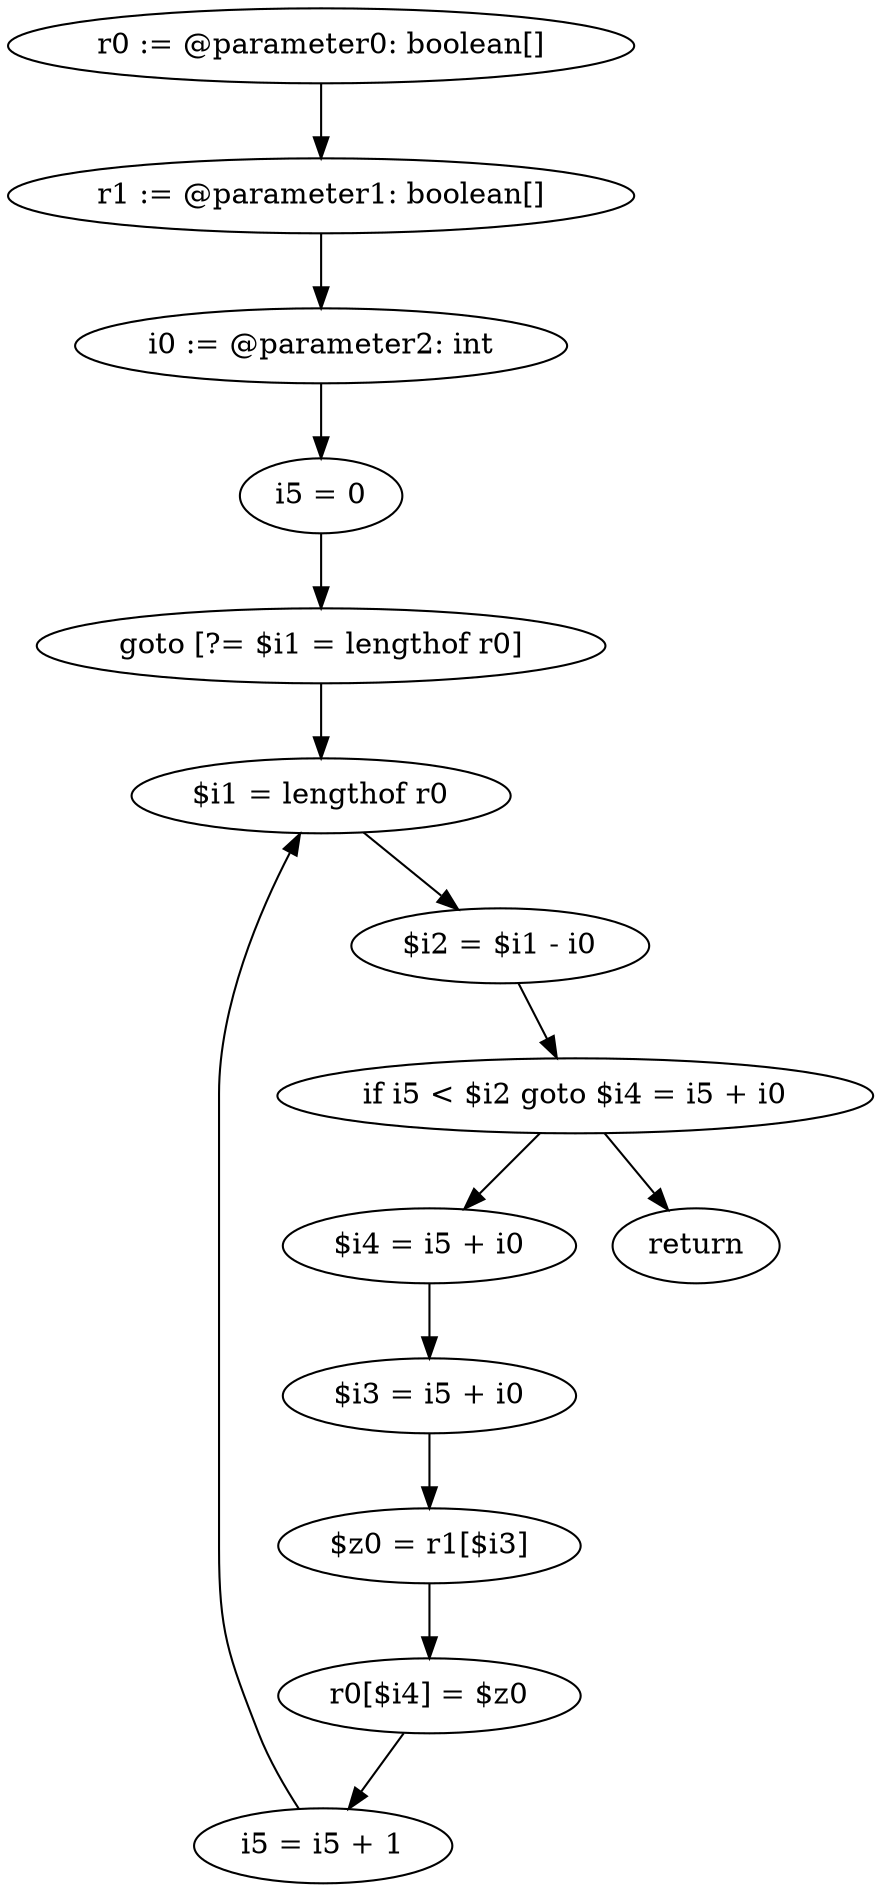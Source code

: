 digraph "unitGraph" {
    "r0 := @parameter0: boolean[]"
    "r1 := @parameter1: boolean[]"
    "i0 := @parameter2: int"
    "i5 = 0"
    "goto [?= $i1 = lengthof r0]"
    "$i4 = i5 + i0"
    "$i3 = i5 + i0"
    "$z0 = r1[$i3]"
    "r0[$i4] = $z0"
    "i5 = i5 + 1"
    "$i1 = lengthof r0"
    "$i2 = $i1 - i0"
    "if i5 < $i2 goto $i4 = i5 + i0"
    "return"
    "r0 := @parameter0: boolean[]"->"r1 := @parameter1: boolean[]";
    "r1 := @parameter1: boolean[]"->"i0 := @parameter2: int";
    "i0 := @parameter2: int"->"i5 = 0";
    "i5 = 0"->"goto [?= $i1 = lengthof r0]";
    "goto [?= $i1 = lengthof r0]"->"$i1 = lengthof r0";
    "$i4 = i5 + i0"->"$i3 = i5 + i0";
    "$i3 = i5 + i0"->"$z0 = r1[$i3]";
    "$z0 = r1[$i3]"->"r0[$i4] = $z0";
    "r0[$i4] = $z0"->"i5 = i5 + 1";
    "i5 = i5 + 1"->"$i1 = lengthof r0";
    "$i1 = lengthof r0"->"$i2 = $i1 - i0";
    "$i2 = $i1 - i0"->"if i5 < $i2 goto $i4 = i5 + i0";
    "if i5 < $i2 goto $i4 = i5 + i0"->"return";
    "if i5 < $i2 goto $i4 = i5 + i0"->"$i4 = i5 + i0";
}
